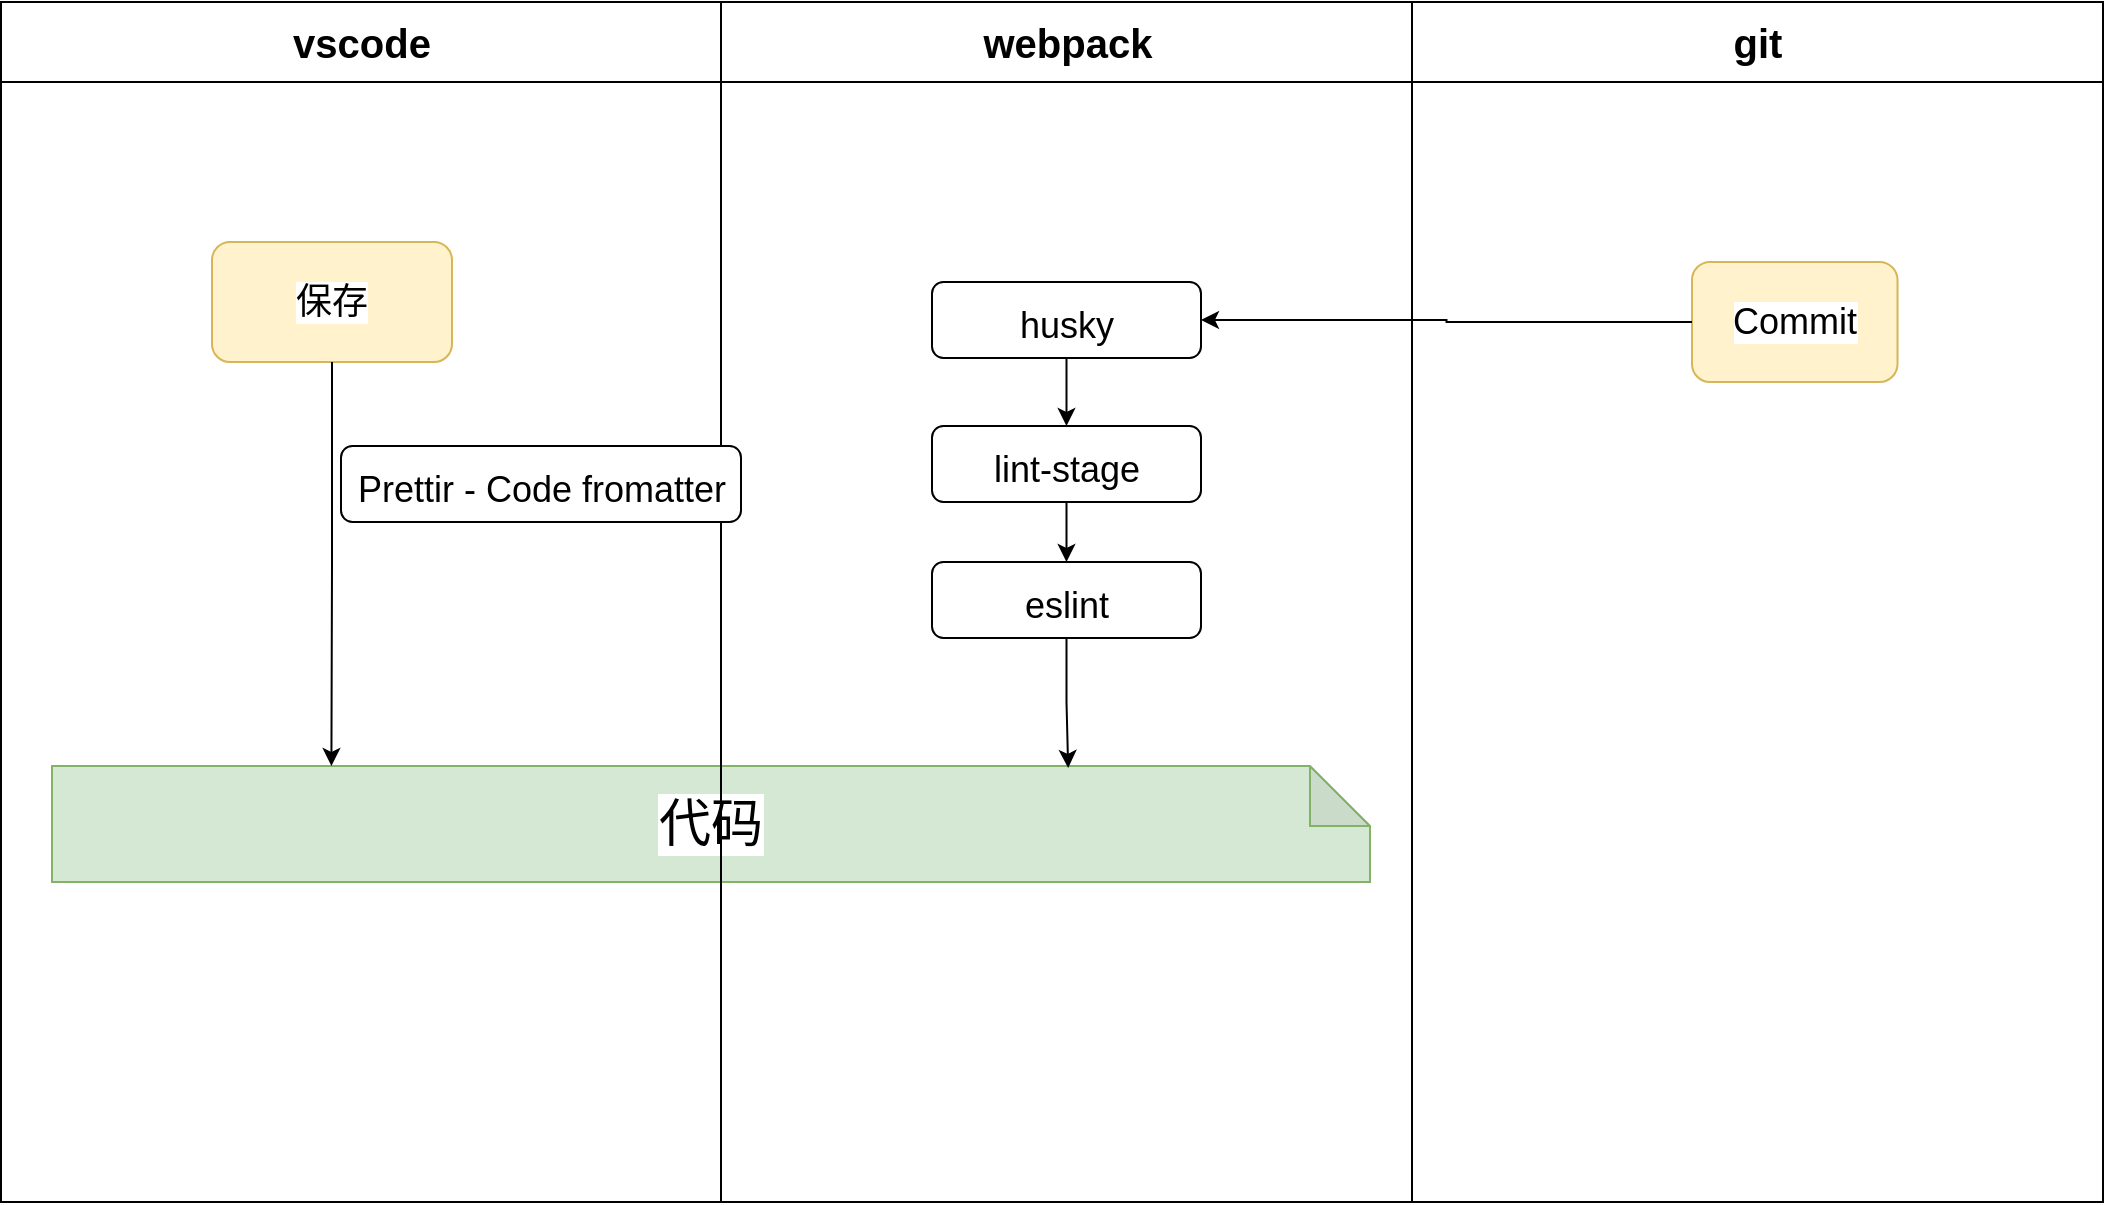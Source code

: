 <mxfile version="20.0.4" type="github">
  <diagram name="Page-1" id="e7e014a7-5840-1c2e-5031-d8a46d1fe8dd">
    <mxGraphModel dx="1284" dy="927" grid="1" gridSize="10" guides="1" tooltips="1" connect="1" arrows="1" fold="1" page="1" pageScale="1" pageWidth="1169" pageHeight="826" background="none" math="0" shadow="0">
      <root>
        <mxCell id="0" />
        <mxCell id="1" parent="0" />
        <mxCell id="3" value="webpack" style="swimlane;whiteSpace=wrap;fontSize=20;startSize=40;" parent="1" vertex="1">
          <mxGeometry x="504.5" y="90" width="345.5" height="600" as="geometry" />
        </mxCell>
        <mxCell id="waCabicPUlIcyvX0TlD8-44" value="&lt;font style=&quot;font-size: 26px;&quot;&gt;代码&lt;/font&gt;" style="shape=note;whiteSpace=wrap;html=1;backgroundOutline=1;darkOpacity=0.05;labelBackgroundColor=#FFFFFF;fontSize=15;fillColor=#d5e8d4;strokeColor=#82b366;" parent="3" vertex="1">
          <mxGeometry x="-334.5" y="382" width="659" height="58" as="geometry" />
        </mxCell>
        <mxCell id="1ndx9APqBUwuGpF9jlVX-16" style="edgeStyle=orthogonalEdgeStyle;rounded=0;orthogonalLoop=1;jettySize=auto;html=1;exitX=0.5;exitY=1;exitDx=0;exitDy=0;entryX=0.5;entryY=0;entryDx=0;entryDy=0;" edge="1" parent="3" source="1ndx9APqBUwuGpF9jlVX-6" target="1ndx9APqBUwuGpF9jlVX-7">
          <mxGeometry relative="1" as="geometry" />
        </mxCell>
        <mxCell id="1ndx9APqBUwuGpF9jlVX-6" value="&lt;font style=&quot;font-size: 18px; line-height: 1;&quot;&gt;husky&lt;/font&gt;" style="rounded=1;whiteSpace=wrap;html=1;labelBackgroundColor=#FFFFFF;fontSize=26;fontColor=#000000;strokeWidth=1;" vertex="1" parent="3">
          <mxGeometry x="105.5" y="140" width="134.5" height="38" as="geometry" />
        </mxCell>
        <mxCell id="1ndx9APqBUwuGpF9jlVX-17" value="" style="edgeStyle=orthogonalEdgeStyle;rounded=0;orthogonalLoop=1;jettySize=auto;html=1;" edge="1" parent="3" source="1ndx9APqBUwuGpF9jlVX-7" target="1ndx9APqBUwuGpF9jlVX-8">
          <mxGeometry relative="1" as="geometry" />
        </mxCell>
        <mxCell id="1ndx9APqBUwuGpF9jlVX-7" value="&lt;font style=&quot;font-size: 18px; line-height: 1;&quot;&gt;lint-stage&lt;/font&gt;" style="rounded=1;whiteSpace=wrap;html=1;labelBackgroundColor=#FFFFFF;fontSize=26;fontColor=#000000;strokeWidth=1;" vertex="1" parent="3">
          <mxGeometry x="105.5" y="212" width="134.5" height="38" as="geometry" />
        </mxCell>
        <mxCell id="1ndx9APqBUwuGpF9jlVX-18" value="" style="edgeStyle=orthogonalEdgeStyle;rounded=0;orthogonalLoop=1;jettySize=auto;html=1;entryX=0.771;entryY=0.017;entryDx=0;entryDy=0;entryPerimeter=0;" edge="1" parent="3" source="1ndx9APqBUwuGpF9jlVX-8" target="waCabicPUlIcyvX0TlD8-44">
          <mxGeometry relative="1" as="geometry" />
        </mxCell>
        <mxCell id="1ndx9APqBUwuGpF9jlVX-8" value="&lt;font style=&quot;font-size: 18px; line-height: 1;&quot;&gt;eslint&lt;/font&gt;" style="rounded=1;whiteSpace=wrap;html=1;labelBackgroundColor=#FFFFFF;fontSize=26;fontColor=#000000;strokeWidth=1;" vertex="1" parent="3">
          <mxGeometry x="105.5" y="280" width="134.5" height="38" as="geometry" />
        </mxCell>
        <mxCell id="waCabicPUlIcyvX0TlD8-43" value="vscode" style="swimlane;whiteSpace=wrap;startSize=40;fontSize=20;" parent="1" vertex="1">
          <mxGeometry x="144.5" y="90" width="360" height="600" as="geometry" />
        </mxCell>
        <mxCell id="waCabicPUlIcyvX0TlD8-48" value="保存" style="rounded=1;whiteSpace=wrap;html=1;labelBackgroundColor=#FFFFFF;fontSize=18;strokeWidth=1;fillColor=#fff2cc;strokeColor=#d6b656;" parent="waCabicPUlIcyvX0TlD8-43" vertex="1">
          <mxGeometry x="105.5" y="120" width="120" height="60" as="geometry" />
        </mxCell>
        <mxCell id="waCabicPUlIcyvX0TlD8-47" value="&lt;font style=&quot;font-size: 18px; line-height: 1;&quot;&gt;Prettir - Code fromatter&lt;/font&gt;" style="rounded=1;whiteSpace=wrap;html=1;labelBackgroundColor=#FFFFFF;fontSize=26;fontColor=#000000;strokeWidth=1;" parent="waCabicPUlIcyvX0TlD8-43" vertex="1">
          <mxGeometry x="170" y="222" width="200" height="38" as="geometry" />
        </mxCell>
        <mxCell id="waCabicPUlIcyvX0TlD8-49" style="edgeStyle=orthogonalEdgeStyle;rounded=0;orthogonalLoop=1;jettySize=auto;html=1;entryX=0.212;entryY=0;entryDx=0;entryDy=0;entryPerimeter=0;fontSize=18;fontColor=#000000;" parent="1" source="waCabicPUlIcyvX0TlD8-48" target="waCabicPUlIcyvX0TlD8-44" edge="1">
          <mxGeometry relative="1" as="geometry" />
        </mxCell>
        <mxCell id="1ndx9APqBUwuGpF9jlVX-3" value="git" style="swimlane;whiteSpace=wrap;fontSize=20;startSize=40;" vertex="1" parent="1">
          <mxGeometry x="850" y="90" width="345.5" height="600" as="geometry" />
        </mxCell>
        <mxCell id="1ndx9APqBUwuGpF9jlVX-5" value="Commit" style="rounded=1;whiteSpace=wrap;html=1;labelBackgroundColor=#FFFFFF;fontSize=18;strokeWidth=1;fillColor=#fff2cc;strokeColor=#d6b656;" vertex="1" parent="1ndx9APqBUwuGpF9jlVX-3">
          <mxGeometry x="140" y="130" width="102.75" height="60" as="geometry" />
        </mxCell>
        <mxCell id="1ndx9APqBUwuGpF9jlVX-13" style="edgeStyle=orthogonalEdgeStyle;rounded=0;orthogonalLoop=1;jettySize=auto;html=1;entryX=1;entryY=0.5;entryDx=0;entryDy=0;" edge="1" parent="1" source="1ndx9APqBUwuGpF9jlVX-5" target="1ndx9APqBUwuGpF9jlVX-6">
          <mxGeometry relative="1" as="geometry" />
        </mxCell>
      </root>
    </mxGraphModel>
  </diagram>
</mxfile>
